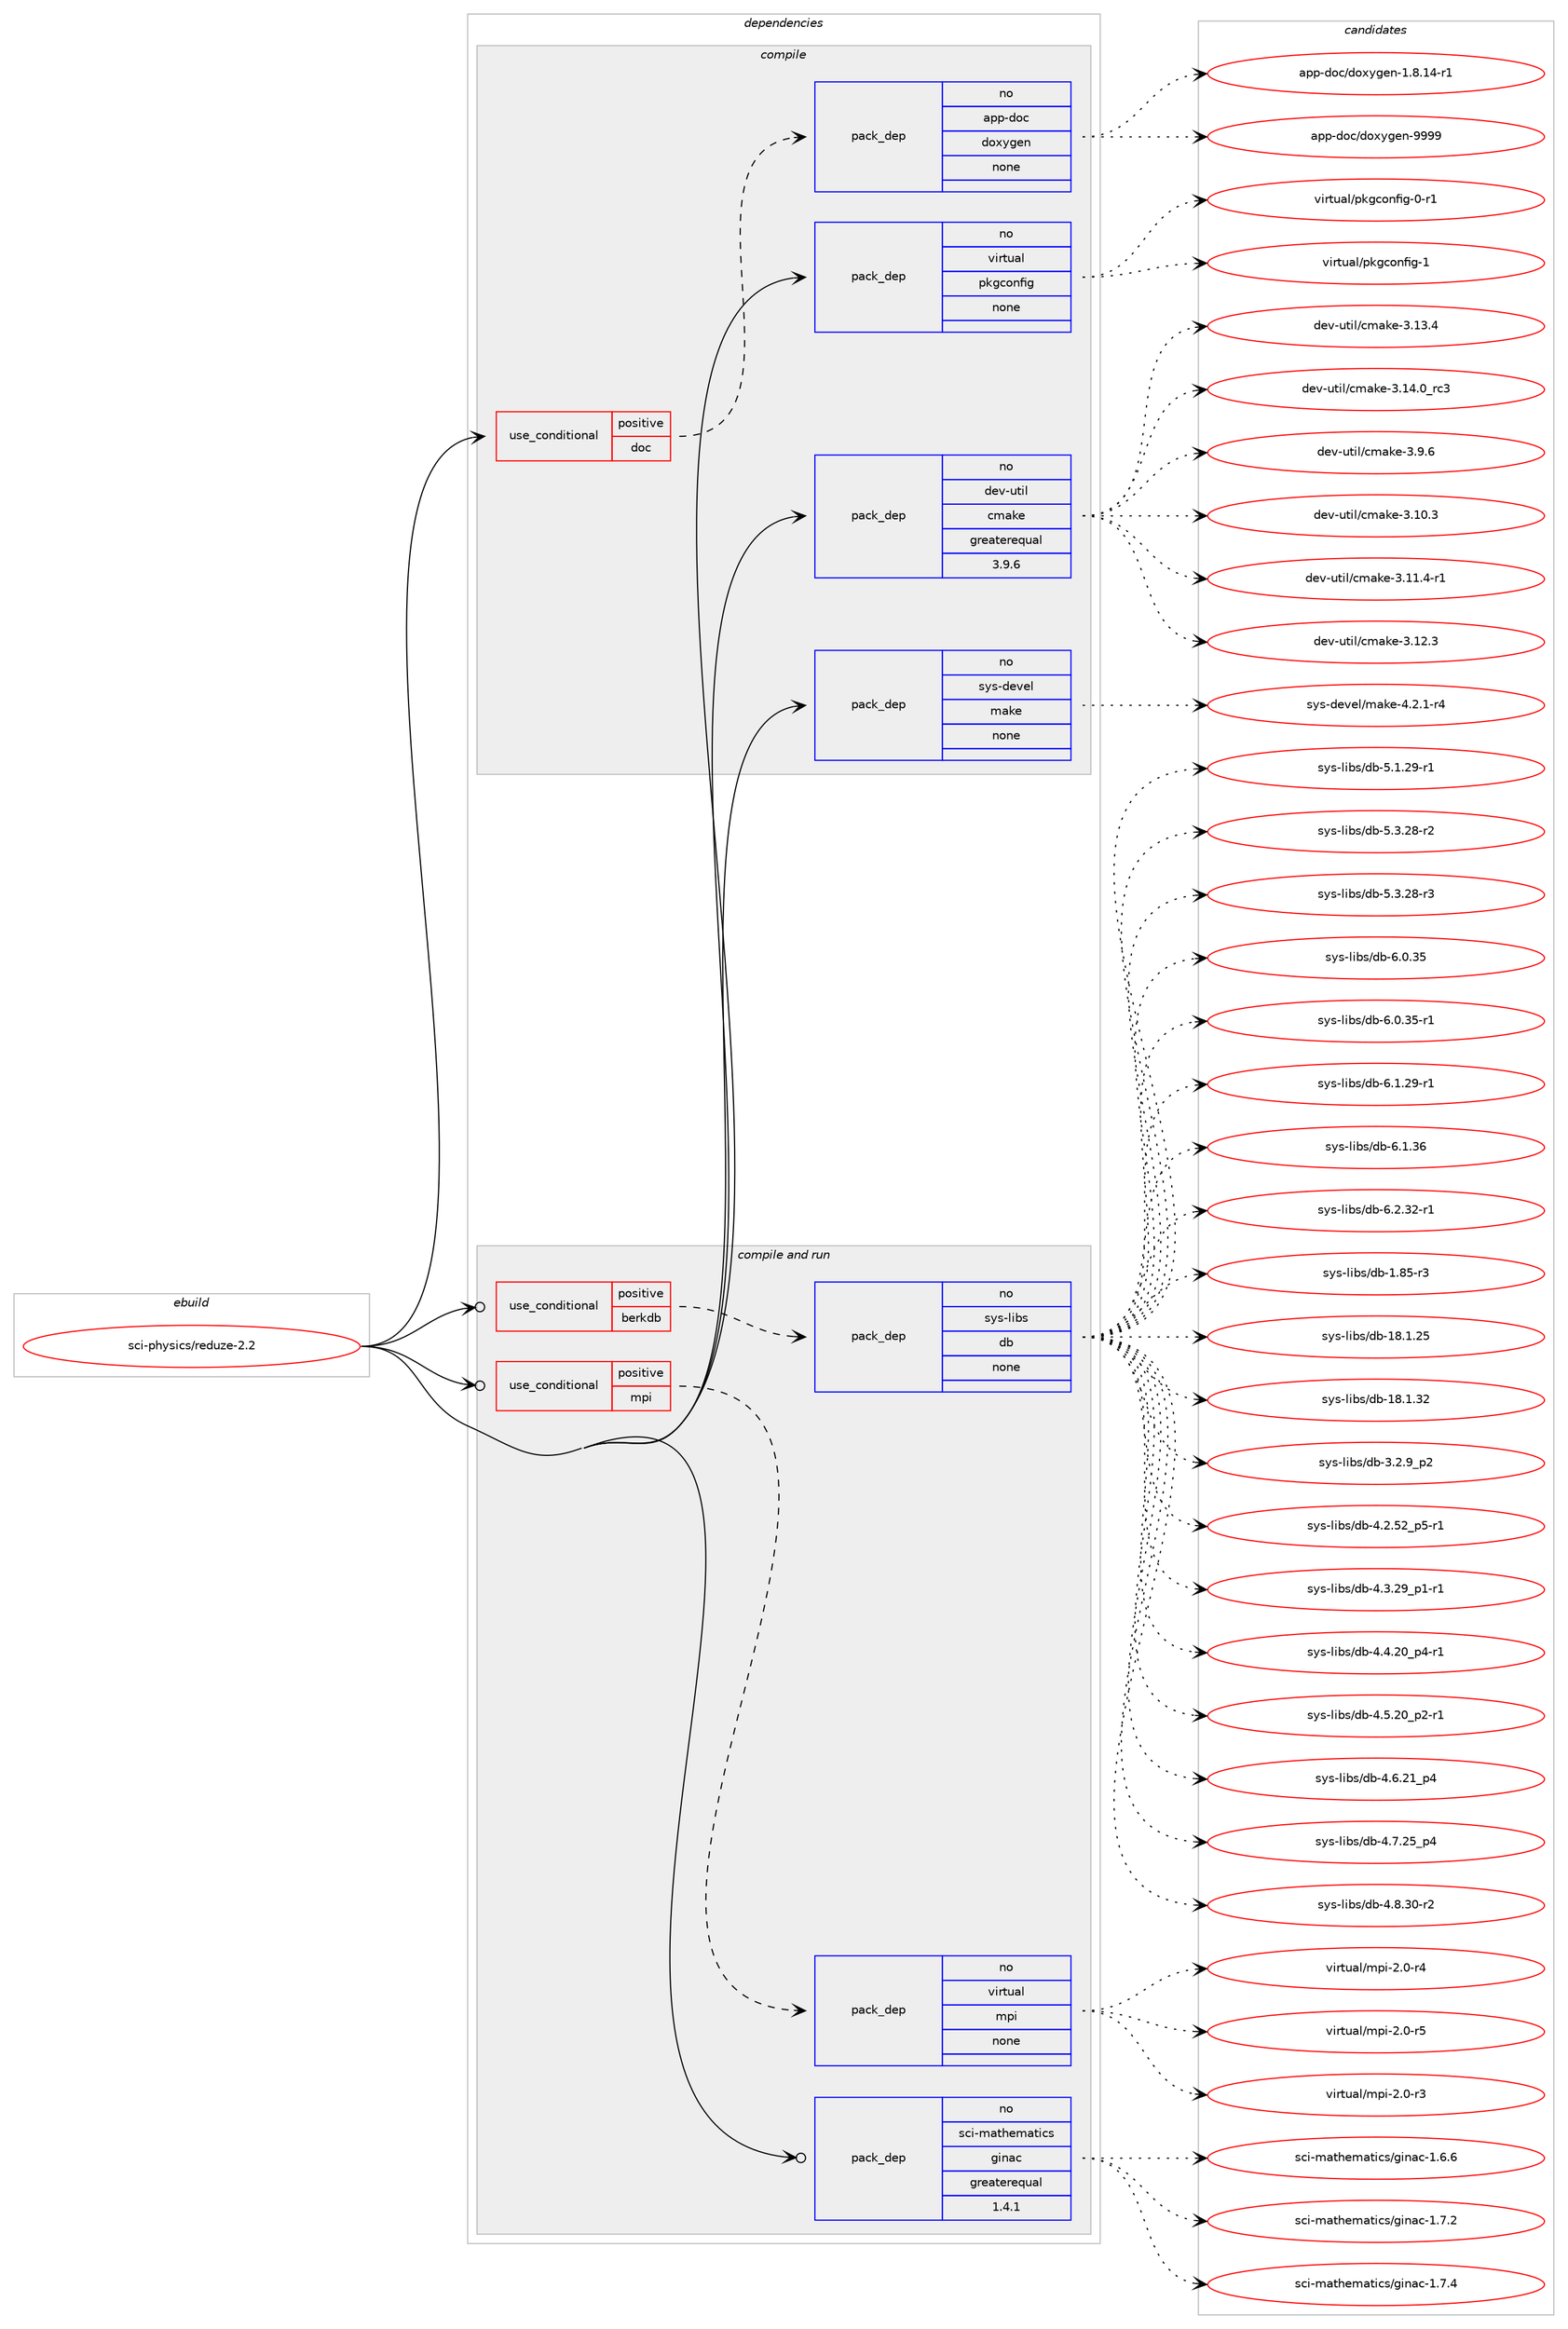 digraph prolog {

# *************
# Graph options
# *************

newrank=true;
concentrate=true;
compound=true;
graph [rankdir=LR,fontname=Helvetica,fontsize=10,ranksep=1.5];#, ranksep=2.5, nodesep=0.2];
edge  [arrowhead=vee];
node  [fontname=Helvetica,fontsize=10];

# **********
# The ebuild
# **********

subgraph cluster_leftcol {
color=gray;
rank=same;
label=<<i>ebuild</i>>;
id [label="sci-physics/reduze-2.2", color=red, width=4, href="../sci-physics/reduze-2.2.svg"];
}

# ****************
# The dependencies
# ****************

subgraph cluster_midcol {
color=gray;
label=<<i>dependencies</i>>;
subgraph cluster_compile {
fillcolor="#eeeeee";
style=filled;
label=<<i>compile</i>>;
subgraph cond455160 {
dependency1700947 [label=<<TABLE BORDER="0" CELLBORDER="1" CELLSPACING="0" CELLPADDING="4"><TR><TD ROWSPAN="3" CELLPADDING="10">use_conditional</TD></TR><TR><TD>positive</TD></TR><TR><TD>doc</TD></TR></TABLE>>, shape=none, color=red];
subgraph pack1217899 {
dependency1700948 [label=<<TABLE BORDER="0" CELLBORDER="1" CELLSPACING="0" CELLPADDING="4" WIDTH="220"><TR><TD ROWSPAN="6" CELLPADDING="30">pack_dep</TD></TR><TR><TD WIDTH="110">no</TD></TR><TR><TD>app-doc</TD></TR><TR><TD>doxygen</TD></TR><TR><TD>none</TD></TR><TR><TD></TD></TR></TABLE>>, shape=none, color=blue];
}
dependency1700947:e -> dependency1700948:w [weight=20,style="dashed",arrowhead="vee"];
}
id:e -> dependency1700947:w [weight=20,style="solid",arrowhead="vee"];
subgraph pack1217900 {
dependency1700949 [label=<<TABLE BORDER="0" CELLBORDER="1" CELLSPACING="0" CELLPADDING="4" WIDTH="220"><TR><TD ROWSPAN="6" CELLPADDING="30">pack_dep</TD></TR><TR><TD WIDTH="110">no</TD></TR><TR><TD>dev-util</TD></TR><TR><TD>cmake</TD></TR><TR><TD>greaterequal</TD></TR><TR><TD>3.9.6</TD></TR></TABLE>>, shape=none, color=blue];
}
id:e -> dependency1700949:w [weight=20,style="solid",arrowhead="vee"];
subgraph pack1217901 {
dependency1700950 [label=<<TABLE BORDER="0" CELLBORDER="1" CELLSPACING="0" CELLPADDING="4" WIDTH="220"><TR><TD ROWSPAN="6" CELLPADDING="30">pack_dep</TD></TR><TR><TD WIDTH="110">no</TD></TR><TR><TD>sys-devel</TD></TR><TR><TD>make</TD></TR><TR><TD>none</TD></TR><TR><TD></TD></TR></TABLE>>, shape=none, color=blue];
}
id:e -> dependency1700950:w [weight=20,style="solid",arrowhead="vee"];
subgraph pack1217902 {
dependency1700951 [label=<<TABLE BORDER="0" CELLBORDER="1" CELLSPACING="0" CELLPADDING="4" WIDTH="220"><TR><TD ROWSPAN="6" CELLPADDING="30">pack_dep</TD></TR><TR><TD WIDTH="110">no</TD></TR><TR><TD>virtual</TD></TR><TR><TD>pkgconfig</TD></TR><TR><TD>none</TD></TR><TR><TD></TD></TR></TABLE>>, shape=none, color=blue];
}
id:e -> dependency1700951:w [weight=20,style="solid",arrowhead="vee"];
}
subgraph cluster_compileandrun {
fillcolor="#eeeeee";
style=filled;
label=<<i>compile and run</i>>;
subgraph cond455161 {
dependency1700952 [label=<<TABLE BORDER="0" CELLBORDER="1" CELLSPACING="0" CELLPADDING="4"><TR><TD ROWSPAN="3" CELLPADDING="10">use_conditional</TD></TR><TR><TD>positive</TD></TR><TR><TD>berkdb</TD></TR></TABLE>>, shape=none, color=red];
subgraph pack1217903 {
dependency1700953 [label=<<TABLE BORDER="0" CELLBORDER="1" CELLSPACING="0" CELLPADDING="4" WIDTH="220"><TR><TD ROWSPAN="6" CELLPADDING="30">pack_dep</TD></TR><TR><TD WIDTH="110">no</TD></TR><TR><TD>sys-libs</TD></TR><TR><TD>db</TD></TR><TR><TD>none</TD></TR><TR><TD></TD></TR></TABLE>>, shape=none, color=blue];
}
dependency1700952:e -> dependency1700953:w [weight=20,style="dashed",arrowhead="vee"];
}
id:e -> dependency1700952:w [weight=20,style="solid",arrowhead="odotvee"];
subgraph cond455162 {
dependency1700954 [label=<<TABLE BORDER="0" CELLBORDER="1" CELLSPACING="0" CELLPADDING="4"><TR><TD ROWSPAN="3" CELLPADDING="10">use_conditional</TD></TR><TR><TD>positive</TD></TR><TR><TD>mpi</TD></TR></TABLE>>, shape=none, color=red];
subgraph pack1217904 {
dependency1700955 [label=<<TABLE BORDER="0" CELLBORDER="1" CELLSPACING="0" CELLPADDING="4" WIDTH="220"><TR><TD ROWSPAN="6" CELLPADDING="30">pack_dep</TD></TR><TR><TD WIDTH="110">no</TD></TR><TR><TD>virtual</TD></TR><TR><TD>mpi</TD></TR><TR><TD>none</TD></TR><TR><TD></TD></TR></TABLE>>, shape=none, color=blue];
}
dependency1700954:e -> dependency1700955:w [weight=20,style="dashed",arrowhead="vee"];
}
id:e -> dependency1700954:w [weight=20,style="solid",arrowhead="odotvee"];
subgraph pack1217905 {
dependency1700956 [label=<<TABLE BORDER="0" CELLBORDER="1" CELLSPACING="0" CELLPADDING="4" WIDTH="220"><TR><TD ROWSPAN="6" CELLPADDING="30">pack_dep</TD></TR><TR><TD WIDTH="110">no</TD></TR><TR><TD>sci-mathematics</TD></TR><TR><TD>ginac</TD></TR><TR><TD>greaterequal</TD></TR><TR><TD>1.4.1</TD></TR></TABLE>>, shape=none, color=blue];
}
id:e -> dependency1700956:w [weight=20,style="solid",arrowhead="odotvee"];
}
subgraph cluster_run {
fillcolor="#eeeeee";
style=filled;
label=<<i>run</i>>;
}
}

# **************
# The candidates
# **************

subgraph cluster_choices {
rank=same;
color=gray;
label=<<i>candidates</i>>;

subgraph choice1217899 {
color=black;
nodesep=1;
choice97112112451001119947100111120121103101110454946564649524511449 [label="app-doc/doxygen-1.8.14-r1", color=red, width=4,href="../app-doc/doxygen-1.8.14-r1.svg"];
choice971121124510011199471001111201211031011104557575757 [label="app-doc/doxygen-9999", color=red, width=4,href="../app-doc/doxygen-9999.svg"];
dependency1700948:e -> choice97112112451001119947100111120121103101110454946564649524511449:w [style=dotted,weight="100"];
dependency1700948:e -> choice971121124510011199471001111201211031011104557575757:w [style=dotted,weight="100"];
}
subgraph choice1217900 {
color=black;
nodesep=1;
choice1001011184511711610510847991099710710145514649484651 [label="dev-util/cmake-3.10.3", color=red, width=4,href="../dev-util/cmake-3.10.3.svg"];
choice10010111845117116105108479910997107101455146494946524511449 [label="dev-util/cmake-3.11.4-r1", color=red, width=4,href="../dev-util/cmake-3.11.4-r1.svg"];
choice1001011184511711610510847991099710710145514649504651 [label="dev-util/cmake-3.12.3", color=red, width=4,href="../dev-util/cmake-3.12.3.svg"];
choice1001011184511711610510847991099710710145514649514652 [label="dev-util/cmake-3.13.4", color=red, width=4,href="../dev-util/cmake-3.13.4.svg"];
choice1001011184511711610510847991099710710145514649524648951149951 [label="dev-util/cmake-3.14.0_rc3", color=red, width=4,href="../dev-util/cmake-3.14.0_rc3.svg"];
choice10010111845117116105108479910997107101455146574654 [label="dev-util/cmake-3.9.6", color=red, width=4,href="../dev-util/cmake-3.9.6.svg"];
dependency1700949:e -> choice1001011184511711610510847991099710710145514649484651:w [style=dotted,weight="100"];
dependency1700949:e -> choice10010111845117116105108479910997107101455146494946524511449:w [style=dotted,weight="100"];
dependency1700949:e -> choice1001011184511711610510847991099710710145514649504651:w [style=dotted,weight="100"];
dependency1700949:e -> choice1001011184511711610510847991099710710145514649514652:w [style=dotted,weight="100"];
dependency1700949:e -> choice1001011184511711610510847991099710710145514649524648951149951:w [style=dotted,weight="100"];
dependency1700949:e -> choice10010111845117116105108479910997107101455146574654:w [style=dotted,weight="100"];
}
subgraph choice1217901 {
color=black;
nodesep=1;
choice1151211154510010111810110847109971071014552465046494511452 [label="sys-devel/make-4.2.1-r4", color=red, width=4,href="../sys-devel/make-4.2.1-r4.svg"];
dependency1700950:e -> choice1151211154510010111810110847109971071014552465046494511452:w [style=dotted,weight="100"];
}
subgraph choice1217902 {
color=black;
nodesep=1;
choice11810511411611797108471121071039911111010210510345484511449 [label="virtual/pkgconfig-0-r1", color=red, width=4,href="../virtual/pkgconfig-0-r1.svg"];
choice1181051141161179710847112107103991111101021051034549 [label="virtual/pkgconfig-1", color=red, width=4,href="../virtual/pkgconfig-1.svg"];
dependency1700951:e -> choice11810511411611797108471121071039911111010210510345484511449:w [style=dotted,weight="100"];
dependency1700951:e -> choice1181051141161179710847112107103991111101021051034549:w [style=dotted,weight="100"];
}
subgraph choice1217903 {
color=black;
nodesep=1;
choice1151211154510810598115471009845494656534511451 [label="sys-libs/db-1.85-r3", color=red, width=4,href="../sys-libs/db-1.85-r3.svg"];
choice115121115451081059811547100984549564649465053 [label="sys-libs/db-18.1.25", color=red, width=4,href="../sys-libs/db-18.1.25.svg"];
choice115121115451081059811547100984549564649465150 [label="sys-libs/db-18.1.32", color=red, width=4,href="../sys-libs/db-18.1.32.svg"];
choice115121115451081059811547100984551465046579511250 [label="sys-libs/db-3.2.9_p2", color=red, width=4,href="../sys-libs/db-3.2.9_p2.svg"];
choice115121115451081059811547100984552465046535095112534511449 [label="sys-libs/db-4.2.52_p5-r1", color=red, width=4,href="../sys-libs/db-4.2.52_p5-r1.svg"];
choice115121115451081059811547100984552465146505795112494511449 [label="sys-libs/db-4.3.29_p1-r1", color=red, width=4,href="../sys-libs/db-4.3.29_p1-r1.svg"];
choice115121115451081059811547100984552465246504895112524511449 [label="sys-libs/db-4.4.20_p4-r1", color=red, width=4,href="../sys-libs/db-4.4.20_p4-r1.svg"];
choice115121115451081059811547100984552465346504895112504511449 [label="sys-libs/db-4.5.20_p2-r1", color=red, width=4,href="../sys-libs/db-4.5.20_p2-r1.svg"];
choice11512111545108105981154710098455246544650499511252 [label="sys-libs/db-4.6.21_p4", color=red, width=4,href="../sys-libs/db-4.6.21_p4.svg"];
choice11512111545108105981154710098455246554650539511252 [label="sys-libs/db-4.7.25_p4", color=red, width=4,href="../sys-libs/db-4.7.25_p4.svg"];
choice11512111545108105981154710098455246564651484511450 [label="sys-libs/db-4.8.30-r2", color=red, width=4,href="../sys-libs/db-4.8.30-r2.svg"];
choice11512111545108105981154710098455346494650574511449 [label="sys-libs/db-5.1.29-r1", color=red, width=4,href="../sys-libs/db-5.1.29-r1.svg"];
choice11512111545108105981154710098455346514650564511450 [label="sys-libs/db-5.3.28-r2", color=red, width=4,href="../sys-libs/db-5.3.28-r2.svg"];
choice11512111545108105981154710098455346514650564511451 [label="sys-libs/db-5.3.28-r3", color=red, width=4,href="../sys-libs/db-5.3.28-r3.svg"];
choice1151211154510810598115471009845544648465153 [label="sys-libs/db-6.0.35", color=red, width=4,href="../sys-libs/db-6.0.35.svg"];
choice11512111545108105981154710098455446484651534511449 [label="sys-libs/db-6.0.35-r1", color=red, width=4,href="../sys-libs/db-6.0.35-r1.svg"];
choice11512111545108105981154710098455446494650574511449 [label="sys-libs/db-6.1.29-r1", color=red, width=4,href="../sys-libs/db-6.1.29-r1.svg"];
choice1151211154510810598115471009845544649465154 [label="sys-libs/db-6.1.36", color=red, width=4,href="../sys-libs/db-6.1.36.svg"];
choice11512111545108105981154710098455446504651504511449 [label="sys-libs/db-6.2.32-r1", color=red, width=4,href="../sys-libs/db-6.2.32-r1.svg"];
dependency1700953:e -> choice1151211154510810598115471009845494656534511451:w [style=dotted,weight="100"];
dependency1700953:e -> choice115121115451081059811547100984549564649465053:w [style=dotted,weight="100"];
dependency1700953:e -> choice115121115451081059811547100984549564649465150:w [style=dotted,weight="100"];
dependency1700953:e -> choice115121115451081059811547100984551465046579511250:w [style=dotted,weight="100"];
dependency1700953:e -> choice115121115451081059811547100984552465046535095112534511449:w [style=dotted,weight="100"];
dependency1700953:e -> choice115121115451081059811547100984552465146505795112494511449:w [style=dotted,weight="100"];
dependency1700953:e -> choice115121115451081059811547100984552465246504895112524511449:w [style=dotted,weight="100"];
dependency1700953:e -> choice115121115451081059811547100984552465346504895112504511449:w [style=dotted,weight="100"];
dependency1700953:e -> choice11512111545108105981154710098455246544650499511252:w [style=dotted,weight="100"];
dependency1700953:e -> choice11512111545108105981154710098455246554650539511252:w [style=dotted,weight="100"];
dependency1700953:e -> choice11512111545108105981154710098455246564651484511450:w [style=dotted,weight="100"];
dependency1700953:e -> choice11512111545108105981154710098455346494650574511449:w [style=dotted,weight="100"];
dependency1700953:e -> choice11512111545108105981154710098455346514650564511450:w [style=dotted,weight="100"];
dependency1700953:e -> choice11512111545108105981154710098455346514650564511451:w [style=dotted,weight="100"];
dependency1700953:e -> choice1151211154510810598115471009845544648465153:w [style=dotted,weight="100"];
dependency1700953:e -> choice11512111545108105981154710098455446484651534511449:w [style=dotted,weight="100"];
dependency1700953:e -> choice11512111545108105981154710098455446494650574511449:w [style=dotted,weight="100"];
dependency1700953:e -> choice1151211154510810598115471009845544649465154:w [style=dotted,weight="100"];
dependency1700953:e -> choice11512111545108105981154710098455446504651504511449:w [style=dotted,weight="100"];
}
subgraph choice1217904 {
color=black;
nodesep=1;
choice1181051141161179710847109112105455046484511451 [label="virtual/mpi-2.0-r3", color=red, width=4,href="../virtual/mpi-2.0-r3.svg"];
choice1181051141161179710847109112105455046484511452 [label="virtual/mpi-2.0-r4", color=red, width=4,href="../virtual/mpi-2.0-r4.svg"];
choice1181051141161179710847109112105455046484511453 [label="virtual/mpi-2.0-r5", color=red, width=4,href="../virtual/mpi-2.0-r5.svg"];
dependency1700955:e -> choice1181051141161179710847109112105455046484511451:w [style=dotted,weight="100"];
dependency1700955:e -> choice1181051141161179710847109112105455046484511452:w [style=dotted,weight="100"];
dependency1700955:e -> choice1181051141161179710847109112105455046484511453:w [style=dotted,weight="100"];
}
subgraph choice1217905 {
color=black;
nodesep=1;
choice1159910545109971161041011099711610599115471031051109799454946544654 [label="sci-mathematics/ginac-1.6.6", color=red, width=4,href="../sci-mathematics/ginac-1.6.6.svg"];
choice1159910545109971161041011099711610599115471031051109799454946554650 [label="sci-mathematics/ginac-1.7.2", color=red, width=4,href="../sci-mathematics/ginac-1.7.2.svg"];
choice1159910545109971161041011099711610599115471031051109799454946554652 [label="sci-mathematics/ginac-1.7.4", color=red, width=4,href="../sci-mathematics/ginac-1.7.4.svg"];
dependency1700956:e -> choice1159910545109971161041011099711610599115471031051109799454946544654:w [style=dotted,weight="100"];
dependency1700956:e -> choice1159910545109971161041011099711610599115471031051109799454946554650:w [style=dotted,weight="100"];
dependency1700956:e -> choice1159910545109971161041011099711610599115471031051109799454946554652:w [style=dotted,weight="100"];
}
}

}
